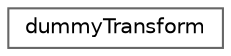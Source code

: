 digraph "Graphical Class Hierarchy"
{
 // LATEX_PDF_SIZE
  bgcolor="transparent";
  edge [fontname=Helvetica,fontsize=10,labelfontname=Helvetica,labelfontsize=10];
  node [fontname=Helvetica,fontsize=10,shape=box,height=0.2,width=0.4];
  rankdir="LR";
  Node0 [id="Node000000",label="dummyTransform",height=0.2,width=0.4,color="grey40", fillcolor="white", style="filled",URL="$classFoam_1_1dummyTransform.html",tooltip=" "];
}
